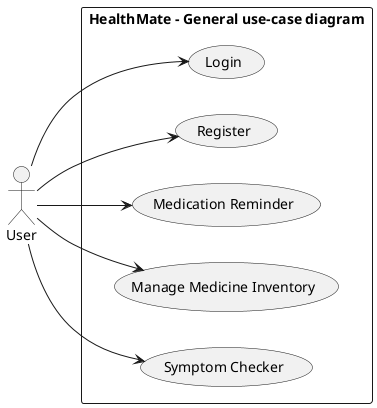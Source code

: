 @startuml HealthMate - General use-case diagram
left to right direction
actor "User" as user
rectangle "HealthMate - General use-case diagram" as app {
  usecase "Login" as Auth1
  usecase "Register" as Auth2
  usecase "Medication Reminder" as UC1
  usecase "Manage Medicine Inventory" as UC2
  usecase "Symptom Checker" as UC3
}
user --> Auth1
user --> Auth2
user --> UC1
user --> UC2
user --> UC3
@enduml